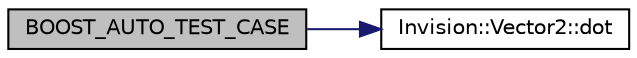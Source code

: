 digraph "BOOST_AUTO_TEST_CASE"
{
 // LATEX_PDF_SIZE
  edge [fontname="Helvetica",fontsize="10",labelfontname="Helvetica",labelfontsize="10"];
  node [fontname="Helvetica",fontsize="10",shape=record];
  rankdir="LR";
  Node1 [label="BOOST_AUTO_TEST_CASE",height=0.2,width=0.4,color="black", fillcolor="grey75", style="filled", fontcolor="black",tooltip=" "];
  Node1 -> Node2 [color="midnightblue",fontsize="10",style="solid",fontname="Helvetica"];
  Node2 [label="Invision::Vector2::dot",height=0.2,width=0.4,color="black", fillcolor="white", style="filled",URL="$class_invision_1_1_vector2.html#a4ea3ed809622a4f8908eba51c9f9a8c1",tooltip="calculates the dot product of a vector"];
}
